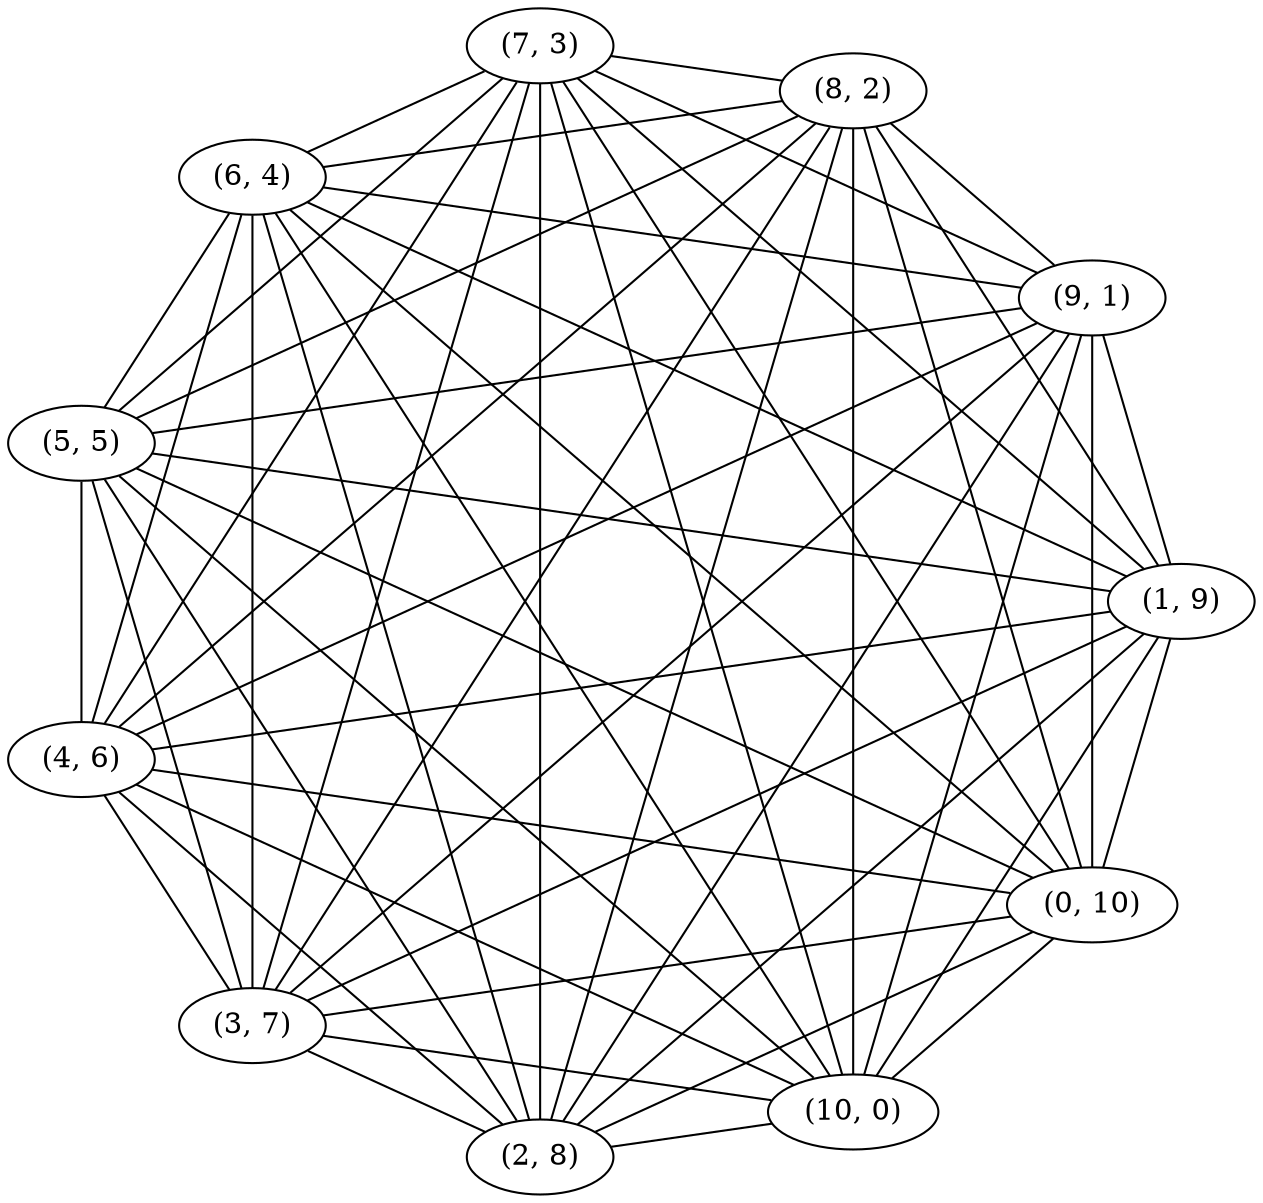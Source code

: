 graph {
    layout="circo"

    
    "(0, 10)" -- "(1, 9)"
    
    "(0, 10)" -- "(2, 8)"
    
    "(0, 10)" -- "(3, 7)"
    
    "(0, 10)" -- "(4, 6)"
    
    "(0, 10)" -- "(5, 5)"
    
    "(0, 10)" -- "(6, 4)"
    
    "(0, 10)" -- "(7, 3)"
    
    "(0, 10)" -- "(8, 2)"
    
    "(0, 10)" -- "(9, 1)"
    
    "(0, 10)" -- "(10, 0)"
    
    "(1, 9)" -- "(2, 8)"
    
    "(1, 9)" -- "(3, 7)"
    
    "(1, 9)" -- "(4, 6)"
    
    "(1, 9)" -- "(5, 5)"
    
    "(1, 9)" -- "(6, 4)"
    
    "(1, 9)" -- "(7, 3)"
    
    "(1, 9)" -- "(8, 2)"
    
    "(1, 9)" -- "(9, 1)"
    
    "(1, 9)" -- "(10, 0)"
    
    "(2, 8)" -- "(3, 7)"
    
    "(2, 8)" -- "(4, 6)"
    
    "(2, 8)" -- "(5, 5)"
    
    "(2, 8)" -- "(6, 4)"
    
    "(2, 8)" -- "(7, 3)"
    
    "(2, 8)" -- "(8, 2)"
    
    "(2, 8)" -- "(9, 1)"
    
    "(2, 8)" -- "(10, 0)"
    
    "(3, 7)" -- "(4, 6)"
    
    "(3, 7)" -- "(5, 5)"
    
    "(3, 7)" -- "(6, 4)"
    
    "(3, 7)" -- "(7, 3)"
    
    "(3, 7)" -- "(8, 2)"
    
    "(3, 7)" -- "(9, 1)"
    
    "(3, 7)" -- "(10, 0)"
    
    "(4, 6)" -- "(5, 5)"
    
    "(4, 6)" -- "(6, 4)"
    
    "(4, 6)" -- "(7, 3)"
    
    "(4, 6)" -- "(8, 2)"
    
    "(4, 6)" -- "(9, 1)"
    
    "(4, 6)" -- "(10, 0)"
    
    "(5, 5)" -- "(6, 4)"
    
    "(5, 5)" -- "(7, 3)"
    
    "(5, 5)" -- "(8, 2)"
    
    "(5, 5)" -- "(9, 1)"
    
    "(5, 5)" -- "(10, 0)"
    
    "(6, 4)" -- "(7, 3)"
    
    "(6, 4)" -- "(8, 2)"
    
    "(6, 4)" -- "(9, 1)"
    
    "(6, 4)" -- "(10, 0)"
    
    "(7, 3)" -- "(8, 2)"
    
    "(7, 3)" -- "(9, 1)"
    
    "(7, 3)" -- "(10, 0)"
    
    "(8, 2)" -- "(9, 1)"
    
    "(8, 2)" -- "(10, 0)"
    
    "(9, 1)" -- "(10, 0)"
    
}
